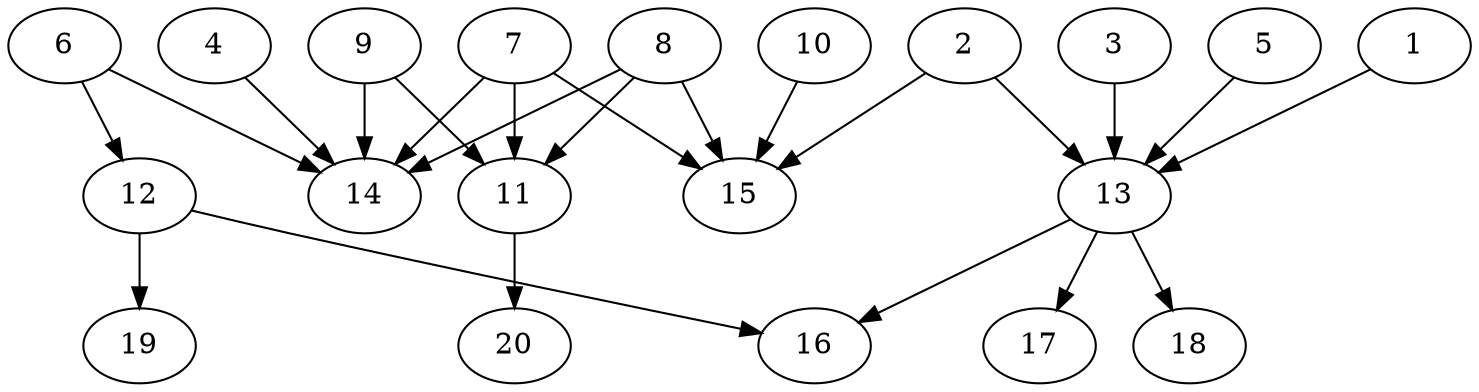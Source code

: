 // DAG automatically generated by daggen at Wed Jul 24 21:26:16 2019
// ./daggen --dot -n 20 --ccr 0.3 --fat 0.8 --regular 0.5 --density 0.5 --mindata 5242880 --maxdata 52428800 
digraph G {
  1 [size="22633813", alpha="0.03", expect_size="6790144"] 
  1 -> 13 [size ="6790144"]
  2 [size="70567253", alpha="0.17", expect_size="21170176"] 
  2 -> 13 [size ="21170176"]
  2 -> 15 [size ="21170176"]
  3 [size="120002560", alpha="0.17", expect_size="36000768"] 
  3 -> 13 [size ="36000768"]
  4 [size="141830827", alpha="0.03", expect_size="42549248"] 
  4 -> 14 [size ="42549248"]
  5 [size="145722027", alpha="0.16", expect_size="43716608"] 
  5 -> 13 [size ="43716608"]
  6 [size="61945173", alpha="0.14", expect_size="18583552"] 
  6 -> 12 [size ="18583552"]
  6 -> 14 [size ="18583552"]
  7 [size="41076053", alpha="0.12", expect_size="12322816"] 
  7 -> 11 [size ="12322816"]
  7 -> 14 [size ="12322816"]
  7 -> 15 [size ="12322816"]
  8 [size="136775680", alpha="0.10", expect_size="41032704"] 
  8 -> 11 [size ="41032704"]
  8 -> 14 [size ="41032704"]
  8 -> 15 [size ="41032704"]
  9 [size="18117973", alpha="0.03", expect_size="5435392"] 
  9 -> 11 [size ="5435392"]
  9 -> 14 [size ="5435392"]
  10 [size="35048107", alpha="0.03", expect_size="10514432"] 
  10 -> 15 [size ="10514432"]
  11 [size="28364800", alpha="0.13", expect_size="8509440"] 
  11 -> 20 [size ="8509440"]
  12 [size="50971307", alpha="0.19", expect_size="15291392"] 
  12 -> 16 [size ="15291392"]
  12 -> 19 [size ="15291392"]
  13 [size="27252053", alpha="0.08", expect_size="8175616"] 
  13 -> 16 [size ="8175616"]
  13 -> 17 [size ="8175616"]
  13 -> 18 [size ="8175616"]
  14 [size="157651627", alpha="0.14", expect_size="47295488"] 
  15 [size="20828160", alpha="0.10", expect_size="6248448"] 
  16 [size="147756373", alpha="0.04", expect_size="44326912"] 
  17 [size="104079360", alpha="0.01", expect_size="31223808"] 
  18 [size="43707733", alpha="0.19", expect_size="13112320"] 
  19 [size="122856107", alpha="0.18", expect_size="36856832"] 
  20 [size="144387413", alpha="0.08", expect_size="43316224"] 
}
